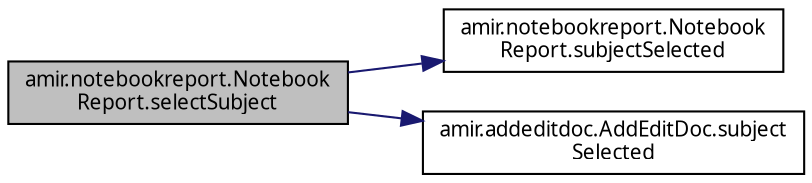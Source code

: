 digraph "amir.notebookreport.NotebookReport.selectSubject"
{
 // LATEX_PDF_SIZE
  edge [fontname="FreeSans.ttf",fontsize="10",labelfontname="FreeSans.ttf",labelfontsize="10"];
  node [fontname="FreeSans.ttf",fontsize="10",shape=record];
  rankdir="LR";
  Node1 [label="amir.notebookreport.Notebook\lReport.selectSubject",height=0.2,width=0.4,color="black", fillcolor="grey75", style="filled", fontcolor="black",tooltip=" "];
  Node1 -> Node2 [color="midnightblue",fontsize="10",style="solid",fontname="FreeSans.ttf"];
  Node2 [label="amir.notebookreport.Notebook\lReport.subjectSelected",height=0.2,width=0.4,color="black", fillcolor="white", style="filled",URL="$classamir_1_1notebookreport_1_1_notebook_report.html#a6a6c5c4fdae7f98b4a44cfa65cce635a",tooltip=" "];
  Node1 -> Node3 [color="midnightblue",fontsize="10",style="solid",fontname="FreeSans.ttf"];
  Node3 [label="amir.addeditdoc.AddEditDoc.subject\lSelected",height=0.2,width=0.4,color="black", fillcolor="white", style="filled",URL="$classamir_1_1addeditdoc_1_1_add_edit_doc.html#a16c43861637e531290bef39cf2087d1d",tooltip=" "];
}
